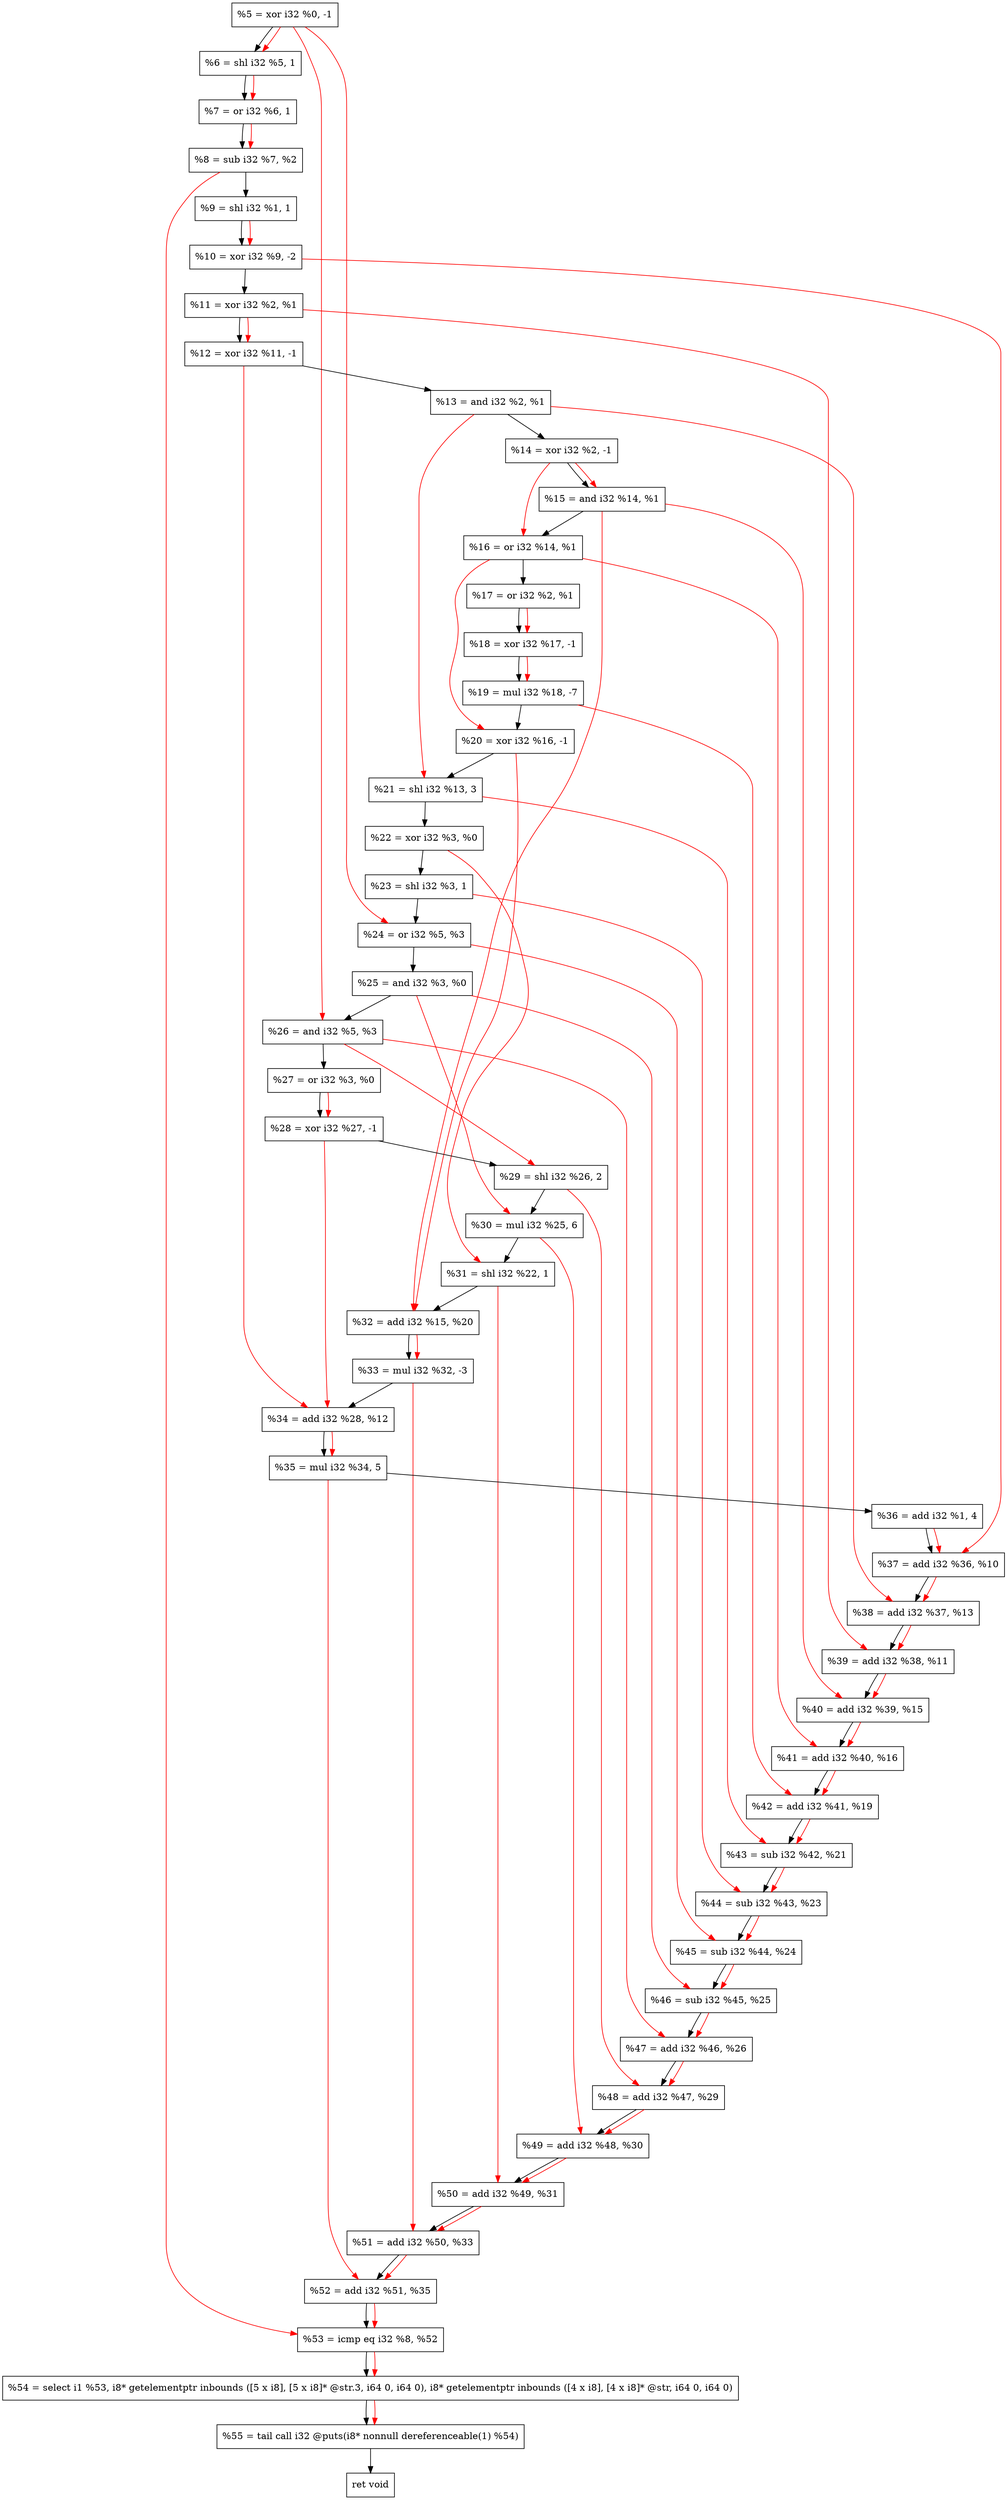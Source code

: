 digraph "DFG for'crackme' function" {
	Node0x1035d80[shape=record, label="  %5 = xor i32 %0, -1"];
	Node0x1035e20[shape=record, label="  %6 = shl i32 %5, 1"];
	Node0x1035e90[shape=record, label="  %7 = or i32 %6, 1"];
	Node0x1035f00[shape=record, label="  %8 = sub i32 %7, %2"];
	Node0x1035f70[shape=record, label="  %9 = shl i32 %1, 1"];
	Node0x1036010[shape=record, label="  %10 = xor i32 %9, -2"];
	Node0x1036080[shape=record, label="  %11 = xor i32 %2, %1"];
	Node0x10360f0[shape=record, label="  %12 = xor i32 %11, -1"];
	Node0x1036160[shape=record, label="  %13 = and i32 %2, %1"];
	Node0x10361d0[shape=record, label="  %14 = xor i32 %2, -1"];
	Node0x1036240[shape=record, label="  %15 = and i32 %14, %1"];
	Node0x10362b0[shape=record, label="  %16 = or i32 %14, %1"];
	Node0x1036320[shape=record, label="  %17 = or i32 %2, %1"];
	Node0x1036390[shape=record, label="  %18 = xor i32 %17, -1"];
	Node0x1036430[shape=record, label="  %19 = mul i32 %18, -7"];
	Node0x10364a0[shape=record, label="  %20 = xor i32 %16, -1"];
	Node0x1036540[shape=record, label="  %21 = shl i32 %13, 3"];
	Node0x10365b0[shape=record, label="  %22 = xor i32 %3, %0"];
	Node0x1036620[shape=record, label="  %23 = shl i32 %3, 1"];
	Node0x1036690[shape=record, label="  %24 = or i32 %5, %3"];
	Node0x1036700[shape=record, label="  %25 = and i32 %3, %0"];
	Node0x1036770[shape=record, label="  %26 = and i32 %5, %3"];
	Node0x10367e0[shape=record, label="  %27 = or i32 %3, %0"];
	Node0x1036850[shape=record, label="  %28 = xor i32 %27, -1"];
	Node0x10368f0[shape=record, label="  %29 = shl i32 %26, 2"];
	Node0x1036990[shape=record, label="  %30 = mul i32 %25, 6"];
	Node0x1036a00[shape=record, label="  %31 = shl i32 %22, 1"];
	Node0x1036a70[shape=record, label="  %32 = add i32 %15, %20"];
	Node0x1036d20[shape=record, label="  %33 = mul i32 %32, -3"];
	Node0x1036d90[shape=record, label="  %34 = add i32 %28, %12"];
	Node0x1036e30[shape=record, label="  %35 = mul i32 %34, 5"];
	Node0x1036ed0[shape=record, label="  %36 = add i32 %1, 4"];
	Node0x1036f40[shape=record, label="  %37 = add i32 %36, %10"];
	Node0x1036fb0[shape=record, label="  %38 = add i32 %37, %13"];
	Node0x1037020[shape=record, label="  %39 = add i32 %38, %11"];
	Node0x1037090[shape=record, label="  %40 = add i32 %39, %15"];
	Node0x1037100[shape=record, label="  %41 = add i32 %40, %16"];
	Node0x1037170[shape=record, label="  %42 = add i32 %41, %19"];
	Node0x10371e0[shape=record, label="  %43 = sub i32 %42, %21"];
	Node0x1037250[shape=record, label="  %44 = sub i32 %43, %23"];
	Node0x10372c0[shape=record, label="  %45 = sub i32 %44, %24"];
	Node0x1037330[shape=record, label="  %46 = sub i32 %45, %25"];
	Node0x10373a0[shape=record, label="  %47 = add i32 %46, %26"];
	Node0x1037410[shape=record, label="  %48 = add i32 %47, %29"];
	Node0x1037480[shape=record, label="  %49 = add i32 %48, %30"];
	Node0x10374f0[shape=record, label="  %50 = add i32 %49, %31"];
	Node0x1037560[shape=record, label="  %51 = add i32 %50, %33"];
	Node0x10375d0[shape=record, label="  %52 = add i32 %51, %35"];
	Node0x1037640[shape=record, label="  %53 = icmp eq i32 %8, %52"];
	Node0xfd6268[shape=record, label="  %54 = select i1 %53, i8* getelementptr inbounds ([5 x i8], [5 x i8]* @str.3, i64 0, i64 0), i8* getelementptr inbounds ([4 x i8], [4 x i8]* @str, i64 0, i64 0)"];
	Node0x1037ae0[shape=record, label="  %55 = tail call i32 @puts(i8* nonnull dereferenceable(1) %54)"];
	Node0x1037b30[shape=record, label="  ret void"];
	Node0x1035d80 -> Node0x1035e20;
	Node0x1035e20 -> Node0x1035e90;
	Node0x1035e90 -> Node0x1035f00;
	Node0x1035f00 -> Node0x1035f70;
	Node0x1035f70 -> Node0x1036010;
	Node0x1036010 -> Node0x1036080;
	Node0x1036080 -> Node0x10360f0;
	Node0x10360f0 -> Node0x1036160;
	Node0x1036160 -> Node0x10361d0;
	Node0x10361d0 -> Node0x1036240;
	Node0x1036240 -> Node0x10362b0;
	Node0x10362b0 -> Node0x1036320;
	Node0x1036320 -> Node0x1036390;
	Node0x1036390 -> Node0x1036430;
	Node0x1036430 -> Node0x10364a0;
	Node0x10364a0 -> Node0x1036540;
	Node0x1036540 -> Node0x10365b0;
	Node0x10365b0 -> Node0x1036620;
	Node0x1036620 -> Node0x1036690;
	Node0x1036690 -> Node0x1036700;
	Node0x1036700 -> Node0x1036770;
	Node0x1036770 -> Node0x10367e0;
	Node0x10367e0 -> Node0x1036850;
	Node0x1036850 -> Node0x10368f0;
	Node0x10368f0 -> Node0x1036990;
	Node0x1036990 -> Node0x1036a00;
	Node0x1036a00 -> Node0x1036a70;
	Node0x1036a70 -> Node0x1036d20;
	Node0x1036d20 -> Node0x1036d90;
	Node0x1036d90 -> Node0x1036e30;
	Node0x1036e30 -> Node0x1036ed0;
	Node0x1036ed0 -> Node0x1036f40;
	Node0x1036f40 -> Node0x1036fb0;
	Node0x1036fb0 -> Node0x1037020;
	Node0x1037020 -> Node0x1037090;
	Node0x1037090 -> Node0x1037100;
	Node0x1037100 -> Node0x1037170;
	Node0x1037170 -> Node0x10371e0;
	Node0x10371e0 -> Node0x1037250;
	Node0x1037250 -> Node0x10372c0;
	Node0x10372c0 -> Node0x1037330;
	Node0x1037330 -> Node0x10373a0;
	Node0x10373a0 -> Node0x1037410;
	Node0x1037410 -> Node0x1037480;
	Node0x1037480 -> Node0x10374f0;
	Node0x10374f0 -> Node0x1037560;
	Node0x1037560 -> Node0x10375d0;
	Node0x10375d0 -> Node0x1037640;
	Node0x1037640 -> Node0xfd6268;
	Node0xfd6268 -> Node0x1037ae0;
	Node0x1037ae0 -> Node0x1037b30;
edge [color=red]
	Node0x1035d80 -> Node0x1035e20;
	Node0x1035e20 -> Node0x1035e90;
	Node0x1035e90 -> Node0x1035f00;
	Node0x1035f70 -> Node0x1036010;
	Node0x1036080 -> Node0x10360f0;
	Node0x10361d0 -> Node0x1036240;
	Node0x10361d0 -> Node0x10362b0;
	Node0x1036320 -> Node0x1036390;
	Node0x1036390 -> Node0x1036430;
	Node0x10362b0 -> Node0x10364a0;
	Node0x1036160 -> Node0x1036540;
	Node0x1035d80 -> Node0x1036690;
	Node0x1035d80 -> Node0x1036770;
	Node0x10367e0 -> Node0x1036850;
	Node0x1036770 -> Node0x10368f0;
	Node0x1036700 -> Node0x1036990;
	Node0x10365b0 -> Node0x1036a00;
	Node0x1036240 -> Node0x1036a70;
	Node0x10364a0 -> Node0x1036a70;
	Node0x1036a70 -> Node0x1036d20;
	Node0x1036850 -> Node0x1036d90;
	Node0x10360f0 -> Node0x1036d90;
	Node0x1036d90 -> Node0x1036e30;
	Node0x1036ed0 -> Node0x1036f40;
	Node0x1036010 -> Node0x1036f40;
	Node0x1036f40 -> Node0x1036fb0;
	Node0x1036160 -> Node0x1036fb0;
	Node0x1036fb0 -> Node0x1037020;
	Node0x1036080 -> Node0x1037020;
	Node0x1037020 -> Node0x1037090;
	Node0x1036240 -> Node0x1037090;
	Node0x1037090 -> Node0x1037100;
	Node0x10362b0 -> Node0x1037100;
	Node0x1037100 -> Node0x1037170;
	Node0x1036430 -> Node0x1037170;
	Node0x1037170 -> Node0x10371e0;
	Node0x1036540 -> Node0x10371e0;
	Node0x10371e0 -> Node0x1037250;
	Node0x1036620 -> Node0x1037250;
	Node0x1037250 -> Node0x10372c0;
	Node0x1036690 -> Node0x10372c0;
	Node0x10372c0 -> Node0x1037330;
	Node0x1036700 -> Node0x1037330;
	Node0x1037330 -> Node0x10373a0;
	Node0x1036770 -> Node0x10373a0;
	Node0x10373a0 -> Node0x1037410;
	Node0x10368f0 -> Node0x1037410;
	Node0x1037410 -> Node0x1037480;
	Node0x1036990 -> Node0x1037480;
	Node0x1037480 -> Node0x10374f0;
	Node0x1036a00 -> Node0x10374f0;
	Node0x10374f0 -> Node0x1037560;
	Node0x1036d20 -> Node0x1037560;
	Node0x1037560 -> Node0x10375d0;
	Node0x1036e30 -> Node0x10375d0;
	Node0x1035f00 -> Node0x1037640;
	Node0x10375d0 -> Node0x1037640;
	Node0x1037640 -> Node0xfd6268;
	Node0xfd6268 -> Node0x1037ae0;
}
